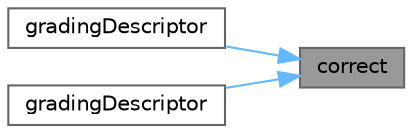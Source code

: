 digraph "correct"
{
 // LATEX_PDF_SIZE
  bgcolor="transparent";
  edge [fontname=Helvetica,fontsize=10,labelfontname=Helvetica,labelfontsize=10];
  node [fontname=Helvetica,fontsize=10,shape=box,height=0.2,width=0.4];
  rankdir="RL";
  Node1 [id="Node000001",label="correct",height=0.2,width=0.4,color="gray40", fillcolor="grey60", style="filled", fontcolor="black",tooltip=" "];
  Node1 -> Node2 [id="edge1_Node000001_Node000002",dir="back",color="steelblue1",style="solid",tooltip=" "];
  Node2 [id="Node000002",label="gradingDescriptor",height=0.2,width=0.4,color="grey40", fillcolor="white", style="filled",URL="$classFoam_1_1gradingDescriptor.html#a1e6e0683d555af14bbadd020e8d6a022",tooltip=" "];
  Node1 -> Node3 [id="edge2_Node000001_Node000003",dir="back",color="steelblue1",style="solid",tooltip=" "];
  Node3 [id="Node000003",label="gradingDescriptor",height=0.2,width=0.4,color="grey40", fillcolor="white", style="filled",URL="$classFoam_1_1gradingDescriptor.html#a5201c16c6e7ad8e85278c1e9e4aa236e",tooltip=" "];
}
